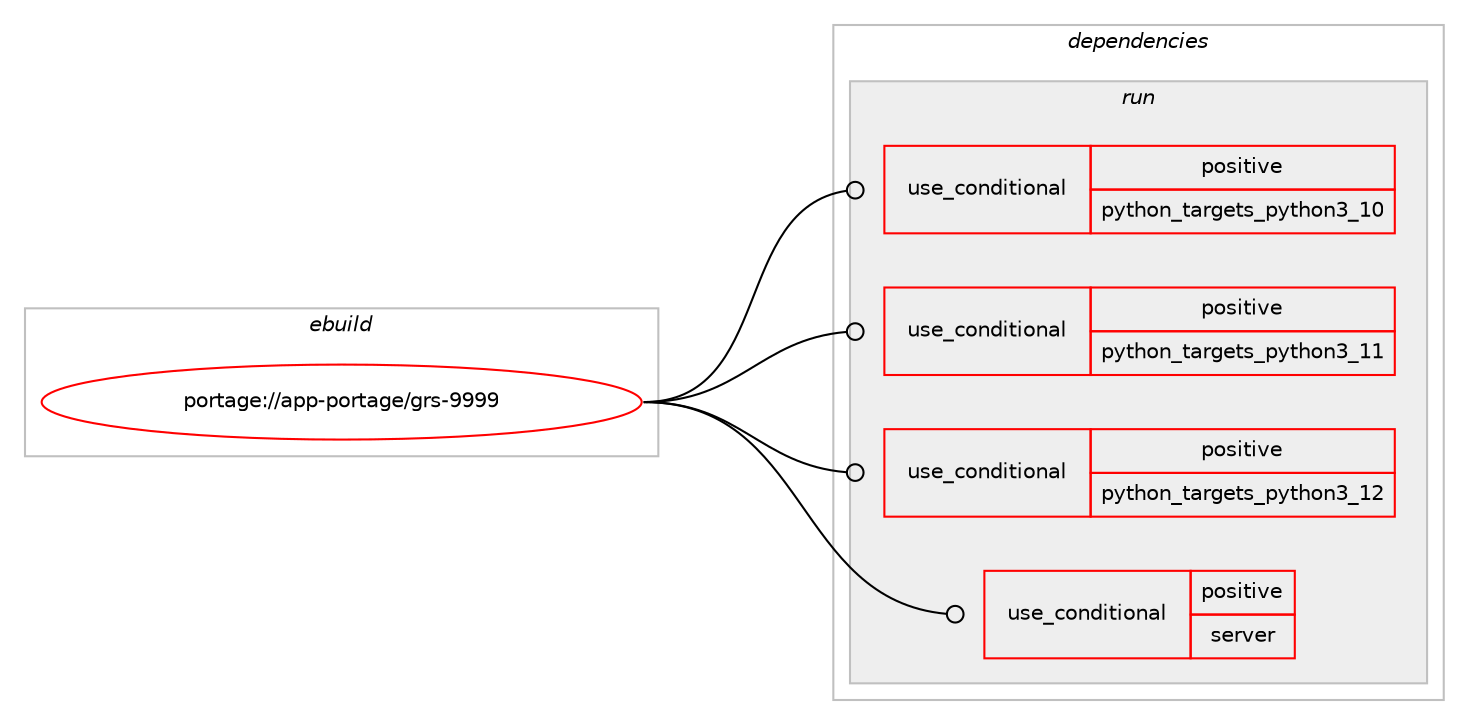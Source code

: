 digraph prolog {

# *************
# Graph options
# *************

newrank=true;
concentrate=true;
compound=true;
graph [rankdir=LR,fontname=Helvetica,fontsize=10,ranksep=1.5];#, ranksep=2.5, nodesep=0.2];
edge  [arrowhead=vee];
node  [fontname=Helvetica,fontsize=10];

# **********
# The ebuild
# **********

subgraph cluster_leftcol {
color=gray;
rank=same;
label=<<i>ebuild</i>>;
id [label="portage://app-portage/grs-9999", color=red, width=4, href="../app-portage/grs-9999.svg"];
}

# ****************
# The dependencies
# ****************

subgraph cluster_midcol {
color=gray;
label=<<i>dependencies</i>>;
subgraph cluster_compile {
fillcolor="#eeeeee";
style=filled;
label=<<i>compile</i>>;
}
subgraph cluster_compileandrun {
fillcolor="#eeeeee";
style=filled;
label=<<i>compile and run</i>>;
}
subgraph cluster_run {
fillcolor="#eeeeee";
style=filled;
label=<<i>run</i>>;
subgraph cond13711 {
dependency22177 [label=<<TABLE BORDER="0" CELLBORDER="1" CELLSPACING="0" CELLPADDING="4"><TR><TD ROWSPAN="3" CELLPADDING="10">use_conditional</TD></TR><TR><TD>positive</TD></TR><TR><TD>python_targets_python3_10</TD></TR></TABLE>>, shape=none, color=red];
# *** BEGIN UNKNOWN DEPENDENCY TYPE (TODO) ***
# dependency22177 -> package_dependency(portage://app-portage/grs-9999,run,no,dev-lang,python,none,[,,],[slot(3.10)],[])
# *** END UNKNOWN DEPENDENCY TYPE (TODO) ***

}
id:e -> dependency22177:w [weight=20,style="solid",arrowhead="odot"];
subgraph cond13712 {
dependency22178 [label=<<TABLE BORDER="0" CELLBORDER="1" CELLSPACING="0" CELLPADDING="4"><TR><TD ROWSPAN="3" CELLPADDING="10">use_conditional</TD></TR><TR><TD>positive</TD></TR><TR><TD>python_targets_python3_11</TD></TR></TABLE>>, shape=none, color=red];
# *** BEGIN UNKNOWN DEPENDENCY TYPE (TODO) ***
# dependency22178 -> package_dependency(portage://app-portage/grs-9999,run,no,dev-lang,python,none,[,,],[slot(3.11)],[])
# *** END UNKNOWN DEPENDENCY TYPE (TODO) ***

}
id:e -> dependency22178:w [weight=20,style="solid",arrowhead="odot"];
subgraph cond13713 {
dependency22179 [label=<<TABLE BORDER="0" CELLBORDER="1" CELLSPACING="0" CELLPADDING="4"><TR><TD ROWSPAN="3" CELLPADDING="10">use_conditional</TD></TR><TR><TD>positive</TD></TR><TR><TD>python_targets_python3_12</TD></TR></TABLE>>, shape=none, color=red];
# *** BEGIN UNKNOWN DEPENDENCY TYPE (TODO) ***
# dependency22179 -> package_dependency(portage://app-portage/grs-9999,run,no,dev-lang,python,none,[,,],[slot(3.12)],[])
# *** END UNKNOWN DEPENDENCY TYPE (TODO) ***

}
id:e -> dependency22179:w [weight=20,style="solid",arrowhead="odot"];
subgraph cond13714 {
dependency22180 [label=<<TABLE BORDER="0" CELLBORDER="1" CELLSPACING="0" CELLPADDING="4"><TR><TD ROWSPAN="3" CELLPADDING="10">use_conditional</TD></TR><TR><TD>positive</TD></TR><TR><TD>server</TD></TR></TABLE>>, shape=none, color=red];
# *** BEGIN UNKNOWN DEPENDENCY TYPE (TODO) ***
# dependency22180 -> package_dependency(portage://app-portage/grs-9999,run,no,app-arch,tar,none,[,,],[],[use(enable(xattr),none)])
# *** END UNKNOWN DEPENDENCY TYPE (TODO) ***

# *** BEGIN UNKNOWN DEPENDENCY TYPE (TODO) ***
# dependency22180 -> package_dependency(portage://app-portage/grs-9999,run,no,app-cdr,cdrtools,none,[,,],[],[])
# *** END UNKNOWN DEPENDENCY TYPE (TODO) ***

# *** BEGIN UNKNOWN DEPENDENCY TYPE (TODO) ***
# dependency22180 -> package_dependency(portage://app-portage/grs-9999,run,no,app-crypt,md5deep,none,[,,],[],[])
# *** END UNKNOWN DEPENDENCY TYPE (TODO) ***

# *** BEGIN UNKNOWN DEPENDENCY TYPE (TODO) ***
# dependency22180 -> package_dependency(portage://app-portage/grs-9999,run,no,dev-libs,libcgroup,none,[,,],[],[])
# *** END UNKNOWN DEPENDENCY TYPE (TODO) ***

# *** BEGIN UNKNOWN DEPENDENCY TYPE (TODO) ***
# dependency22180 -> package_dependency(portage://app-portage/grs-9999,run,no,dev-vcs,git,none,[,,],[],[])
# *** END UNKNOWN DEPENDENCY TYPE (TODO) ***

# *** BEGIN UNKNOWN DEPENDENCY TYPE (TODO) ***
# dependency22180 -> package_dependency(portage://app-portage/grs-9999,run,no,net-misc,rsync,none,[,,],[],[])
# *** END UNKNOWN DEPENDENCY TYPE (TODO) ***

# *** BEGIN UNKNOWN DEPENDENCY TYPE (TODO) ***
# dependency22180 -> package_dependency(portage://app-portage/grs-9999,run,no,sys-fs,squashfs-tools,none,[,,],[],[])
# *** END UNKNOWN DEPENDENCY TYPE (TODO) ***

# *** BEGIN UNKNOWN DEPENDENCY TYPE (TODO) ***
# dependency22180 -> package_dependency(portage://app-portage/grs-9999,run,no,sys-kernel,genkernel,none,[,,],[],[])
# *** END UNKNOWN DEPENDENCY TYPE (TODO) ***

}
id:e -> dependency22180:w [weight=20,style="solid",arrowhead="odot"];
# *** BEGIN UNKNOWN DEPENDENCY TYPE (TODO) ***
# id -> package_dependency(portage://app-portage/grs-9999,run,no,sys-apps,portage,none,[,,],[],[use(optenable(python_targets_python3_10),negative),use(optenable(python_targets_python3_11),negative),use(optenable(python_targets_python3_12),negative)])
# *** END UNKNOWN DEPENDENCY TYPE (TODO) ***

}
}

# **************
# The candidates
# **************

subgraph cluster_choices {
rank=same;
color=gray;
label=<<i>candidates</i>>;

}

}

